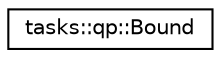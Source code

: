 digraph "Graphical Class Hierarchy"
{
  edge [fontname="Helvetica",fontsize="10",labelfontname="Helvetica",labelfontsize="10"];
  node [fontname="Helvetica",fontsize="10",shape=record];
  rankdir="LR";
  Node0 [label="tasks::qp::Bound",height=0.2,width=0.4,color="black", fillcolor="white", style="filled",URL="$classtasks_1_1qp_1_1Bound.html"];
}
